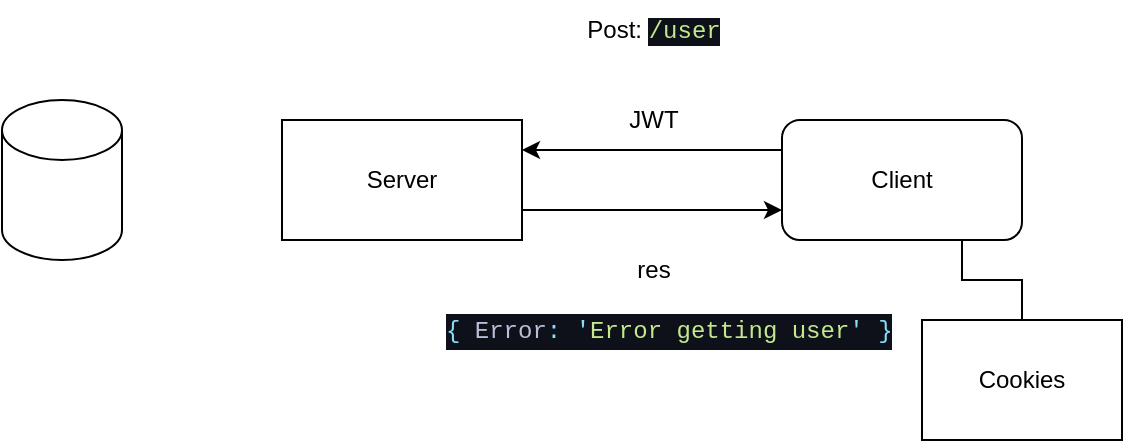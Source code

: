 <mxfile>
    <diagram id="zBydzTTyHDp-KQAqQjSn" name="Page-1">
        <mxGraphModel dx="585" dy="466" grid="1" gridSize="10" guides="1" tooltips="1" connect="1" arrows="1" fold="1" page="1" pageScale="1" pageWidth="827" pageHeight="1169" math="0" shadow="0">
            <root>
                <mxCell id="0"/>
                <mxCell id="1" parent="0"/>
                <mxCell id="3" value="" style="shape=cylinder3;whiteSpace=wrap;html=1;boundedLbl=1;backgroundOutline=1;size=15;" vertex="1" parent="1">
                    <mxGeometry x="180" y="190" width="60" height="80" as="geometry"/>
                </mxCell>
                <mxCell id="15" style="edgeStyle=none;html=1;exitX=1;exitY=0.75;exitDx=0;exitDy=0;entryX=0;entryY=0.75;entryDx=0;entryDy=0;" edge="1" parent="1" source="4" target="5">
                    <mxGeometry relative="1" as="geometry"/>
                </mxCell>
                <mxCell id="4" value="" style="rounded=0;whiteSpace=wrap;html=1;" vertex="1" parent="1">
                    <mxGeometry x="320" y="200" width="120" height="60" as="geometry"/>
                </mxCell>
                <mxCell id="9" style="edgeStyle=none;html=1;exitX=0;exitY=0.25;exitDx=0;exitDy=0;entryX=1;entryY=0.25;entryDx=0;entryDy=0;" edge="1" parent="1" source="5" target="4">
                    <mxGeometry relative="1" as="geometry"/>
                </mxCell>
                <mxCell id="5" value="" style="rounded=1;whiteSpace=wrap;html=1;" vertex="1" parent="1">
                    <mxGeometry x="570" y="200" width="120" height="60" as="geometry"/>
                </mxCell>
                <mxCell id="6" value="Cookies" style="whiteSpace=wrap;html=1;align=center;verticalAlign=middle;treeFolding=1;treeMoving=1;newEdgeStyle={&quot;edgeStyle&quot;:&quot;elbowEdgeStyle&quot;,&quot;startArrow&quot;:&quot;none&quot;,&quot;endArrow&quot;:&quot;none&quot;};" vertex="1" parent="1">
                    <mxGeometry x="640" y="300" width="100" height="60" as="geometry"/>
                </mxCell>
                <mxCell id="7" value="" style="edgeStyle=elbowEdgeStyle;elbow=vertical;sourcePerimeterSpacing=0;targetPerimeterSpacing=0;startArrow=none;endArrow=none;rounded=0;curved=0;exitX=0.75;exitY=1;exitDx=0;exitDy=0;" edge="1" target="6" parent="1" source="5">
                    <mxGeometry relative="1" as="geometry">
                        <mxPoint x="620" y="260" as="sourcePoint"/>
                    </mxGeometry>
                </mxCell>
                <mxCell id="10" value="JWT" style="text;html=1;strokeColor=none;fillColor=none;align=center;verticalAlign=middle;whiteSpace=wrap;rounded=0;" vertex="1" parent="1">
                    <mxGeometry x="476" y="185" width="60" height="30" as="geometry"/>
                </mxCell>
                <mxCell id="12" value="Client" style="text;html=1;strokeColor=none;fillColor=none;align=center;verticalAlign=middle;whiteSpace=wrap;rounded=0;" vertex="1" parent="1">
                    <mxGeometry x="600" y="215" width="60" height="30" as="geometry"/>
                </mxCell>
                <mxCell id="13" value="Server" style="text;html=1;strokeColor=none;fillColor=none;align=center;verticalAlign=middle;whiteSpace=wrap;rounded=0;" vertex="1" parent="1">
                    <mxGeometry x="350" y="215" width="60" height="30" as="geometry"/>
                </mxCell>
                <mxCell id="14" value="Post:&amp;nbsp;&lt;span style=&quot;color: rgb(195, 232, 141); background-color: rgb(15, 17, 26); font-family: Menlo, Monaco, &amp;quot;Courier New&amp;quot;, monospace;&quot;&gt;/user&lt;/span&gt;" style="text;html=1;strokeColor=none;fillColor=none;align=center;verticalAlign=middle;whiteSpace=wrap;rounded=0;" vertex="1" parent="1">
                    <mxGeometry x="476" y="140" width="60" height="30" as="geometry"/>
                </mxCell>
                <mxCell id="16" value="res" style="text;html=1;strokeColor=none;fillColor=none;align=center;verticalAlign=middle;whiteSpace=wrap;rounded=0;" vertex="1" parent="1">
                    <mxGeometry x="476" y="260" width="60" height="30" as="geometry"/>
                </mxCell>
                <mxCell id="17" value="&lt;div style=&quot;color: rgb(186, 190, 216); font-family: Menlo, Monaco, &amp;quot;Courier New&amp;quot;, monospace; line-height: 18px;&quot;&gt;&lt;div style=&quot;background-color: rgb(15, 17, 26); line-height: 18px;&quot;&gt;&lt;span style=&quot;color: #89ddff;&quot;&gt;{&lt;/span&gt;&lt;span style=&quot;color: #f07178;&quot;&gt; &lt;/span&gt;Error&lt;span style=&quot;color: #89ddff;&quot;&gt;:&lt;/span&gt;&lt;span style=&quot;color: #f07178;&quot;&gt; &lt;/span&gt;&lt;span style=&quot;color: #89ddff;&quot;&gt;'&lt;/span&gt;&lt;span style=&quot;color: #c3e88d;&quot;&gt;Error getting user&lt;/span&gt;&lt;span style=&quot;color: #89ddff;&quot;&gt;'&lt;/span&gt;&lt;span style=&quot;color: #f07178;&quot;&gt; &lt;/span&gt;&lt;span style=&quot;color: #89ddff;&quot;&gt;}&lt;/span&gt;&lt;/div&gt;&lt;/div&gt;" style="text;html=1;strokeColor=none;fillColor=none;align=left;verticalAlign=middle;whiteSpace=wrap;rounded=0;" vertex="1" parent="1">
                    <mxGeometry x="400" y="290" width="260" height="30" as="geometry"/>
                </mxCell>
            </root>
        </mxGraphModel>
    </diagram>
</mxfile>